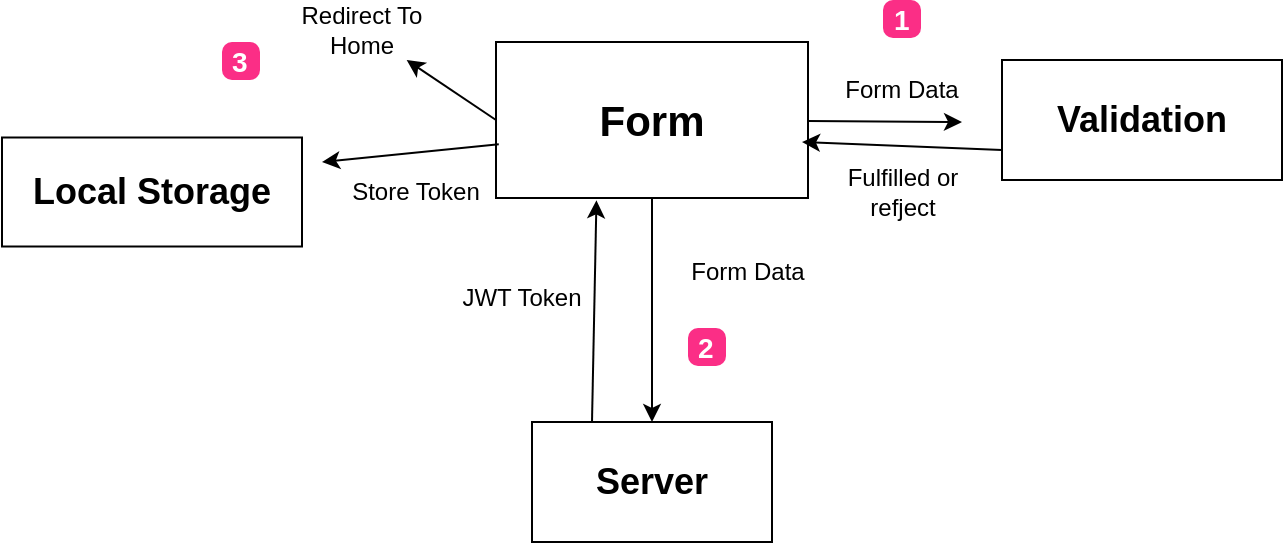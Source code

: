 <mxfile>
    <diagram id="Z8HWJ-ygDHan_LwAatRp" name="Page-1">
        <mxGraphModel dx="732" dy="609" grid="1" gridSize="10" guides="1" tooltips="1" connect="1" arrows="1" fold="1" page="1" pageScale="1" pageWidth="850" pageHeight="1100" math="0" shadow="0">
            <root>
                <mxCell id="0"/>
                <mxCell id="1" parent="0"/>
                <mxCell id="3" style="edgeStyle=none;html=1;entryX=0.5;entryY=0;entryDx=0;entryDy=0;" parent="1" source="2" target="7" edge="1">
                    <mxGeometry relative="1" as="geometry">
                        <mxPoint x="425" y="287" as="targetPoint"/>
                    </mxGeometry>
                </mxCell>
                <mxCell id="21" style="edgeStyle=none;html=1;" parent="1" source="2" edge="1">
                    <mxGeometry relative="1" as="geometry">
                        <mxPoint x="580" y="187" as="targetPoint"/>
                    </mxGeometry>
                </mxCell>
                <mxCell id="2" value="&lt;font style=&quot;font-size: 21px&quot;&gt;&lt;b&gt;Form&lt;/b&gt;&lt;/font&gt;" style="rounded=0;whiteSpace=wrap;html=1;" parent="1" vertex="1">
                    <mxGeometry x="347" y="147" width="156" height="78" as="geometry"/>
                </mxCell>
                <mxCell id="7" value="&lt;font style=&quot;font-size: 18px&quot;&gt;&lt;b&gt;Server&lt;/b&gt;&lt;/font&gt;" style="rounded=0;whiteSpace=wrap;html=1;" parent="1" vertex="1">
                    <mxGeometry x="365" y="337" width="120" height="60" as="geometry"/>
                </mxCell>
                <mxCell id="14" value="JWT Token" style="text;html=1;strokeColor=none;fillColor=none;align=center;verticalAlign=middle;whiteSpace=wrap;rounded=0;" parent="1" vertex="1">
                    <mxGeometry x="310" y="260" width="100" height="30" as="geometry"/>
                </mxCell>
                <mxCell id="16" value="Form Data" style="text;html=1;strokeColor=none;fillColor=none;align=center;verticalAlign=middle;whiteSpace=wrap;rounded=0;" parent="1" vertex="1">
                    <mxGeometry x="520" y="156" width="60" height="30" as="geometry"/>
                </mxCell>
                <mxCell id="18" value="" style="endArrow=classic;html=1;exitX=0;exitY=0.75;exitDx=0;exitDy=0;" parent="1" source="22" edge="1">
                    <mxGeometry width="50" height="50" relative="1" as="geometry">
                        <mxPoint x="395" y="287" as="sourcePoint"/>
                        <mxPoint x="500" y="197" as="targetPoint"/>
                    </mxGeometry>
                </mxCell>
                <mxCell id="22" value="&lt;font style=&quot;font-size: 18px&quot;&gt;&lt;b&gt;Validation&lt;/b&gt;&lt;/font&gt;" style="rounded=0;whiteSpace=wrap;html=1;" parent="1" vertex="1">
                    <mxGeometry x="600" y="156" width="140" height="60" as="geometry"/>
                </mxCell>
                <mxCell id="23" value="Fulfilled or refject" style="text;html=1;strokeColor=none;fillColor=none;align=center;verticalAlign=middle;whiteSpace=wrap;rounded=0;" parent="1" vertex="1">
                    <mxGeometry x="510.5" y="207" width="79" height="30" as="geometry"/>
                </mxCell>
                <mxCell id="24" value="Form Data" style="text;html=1;strokeColor=none;fillColor=none;align=center;verticalAlign=middle;whiteSpace=wrap;rounded=0;" parent="1" vertex="1">
                    <mxGeometry x="443" y="247" width="60" height="30" as="geometry"/>
                </mxCell>
                <mxCell id="25" value="" style="endArrow=classic;html=1;exitX=0.25;exitY=0;exitDx=0;exitDy=0;entryX=0.322;entryY=1.015;entryDx=0;entryDy=0;entryPerimeter=0;" parent="1" source="7" target="2" edge="1">
                    <mxGeometry width="50" height="50" relative="1" as="geometry">
                        <mxPoint x="370" y="327" as="sourcePoint"/>
                        <mxPoint x="420" y="277" as="targetPoint"/>
                    </mxGeometry>
                </mxCell>
                <mxCell id="26" value="" style="endArrow=classic;html=1;exitX=0;exitY=0.5;exitDx=0;exitDy=0;" parent="1" source="2" target="28" edge="1">
                    <mxGeometry width="50" height="50" relative="1" as="geometry">
                        <mxPoint x="370" y="327" as="sourcePoint"/>
                        <mxPoint x="260" y="186" as="targetPoint"/>
                    </mxGeometry>
                </mxCell>
                <mxCell id="28" value="Redirect To Home" style="text;html=1;strokeColor=none;fillColor=none;align=center;verticalAlign=middle;whiteSpace=wrap;rounded=0;" parent="1" vertex="1">
                    <mxGeometry x="240" y="126" width="80" height="30" as="geometry"/>
                </mxCell>
                <mxCell id="29" value="" style="endArrow=classic;html=1;exitX=0.009;exitY=0.656;exitDx=0;exitDy=0;exitPerimeter=0;" parent="1" source="2" edge="1">
                    <mxGeometry width="50" height="50" relative="1" as="geometry">
                        <mxPoint x="370" y="327" as="sourcePoint"/>
                        <mxPoint x="260" y="207" as="targetPoint"/>
                    </mxGeometry>
                </mxCell>
                <mxCell id="30" value="Store Token" style="text;html=1;strokeColor=none;fillColor=none;align=center;verticalAlign=middle;whiteSpace=wrap;rounded=0;" parent="1" vertex="1">
                    <mxGeometry x="267" y="207" width="80" height="30" as="geometry"/>
                </mxCell>
                <mxCell id="31" value="&lt;b&gt;&lt;font style=&quot;font-size: 18px&quot;&gt;Local Storage&lt;/font&gt;&lt;/b&gt;" style="rounded=0;whiteSpace=wrap;html=1;" parent="1" vertex="1">
                    <mxGeometry x="100" y="194.75" width="150" height="54.5" as="geometry"/>
                </mxCell>
                <mxCell id="57" value="2" style="html=1;shadow=0;dashed=0;shape=mxgraph.bootstrap.rrect;rSize=5;strokeColor=none;strokeWidth=1;fillColor=#FB2E86;fontColor=#FFFFFF;whiteSpace=wrap;align=left;verticalAlign=middle;spacingLeft=0;fontStyle=1;fontSize=14;spacing=5;" vertex="1" parent="1">
                    <mxGeometry x="443" y="290" width="19" height="19" as="geometry"/>
                </mxCell>
                <mxCell id="58" value="1" style="html=1;shadow=0;dashed=0;shape=mxgraph.bootstrap.rrect;rSize=5;strokeColor=none;strokeWidth=1;fillColor=#FB2E86;fontColor=#FFFFFF;whiteSpace=wrap;align=left;verticalAlign=middle;spacingLeft=0;fontStyle=1;fontSize=14;spacing=5;" vertex="1" parent="1">
                    <mxGeometry x="540.5" y="126" width="19" height="19" as="geometry"/>
                </mxCell>
                <mxCell id="59" value="3" style="html=1;shadow=0;dashed=0;shape=mxgraph.bootstrap.rrect;rSize=5;strokeColor=none;strokeWidth=1;fillColor=#FB2E86;fontColor=#FFFFFF;whiteSpace=wrap;align=left;verticalAlign=middle;spacingLeft=0;fontStyle=1;fontSize=14;spacing=5;" vertex="1" parent="1">
                    <mxGeometry x="210" y="147" width="19" height="19" as="geometry"/>
                </mxCell>
            </root>
        </mxGraphModel>
    </diagram>
</mxfile>